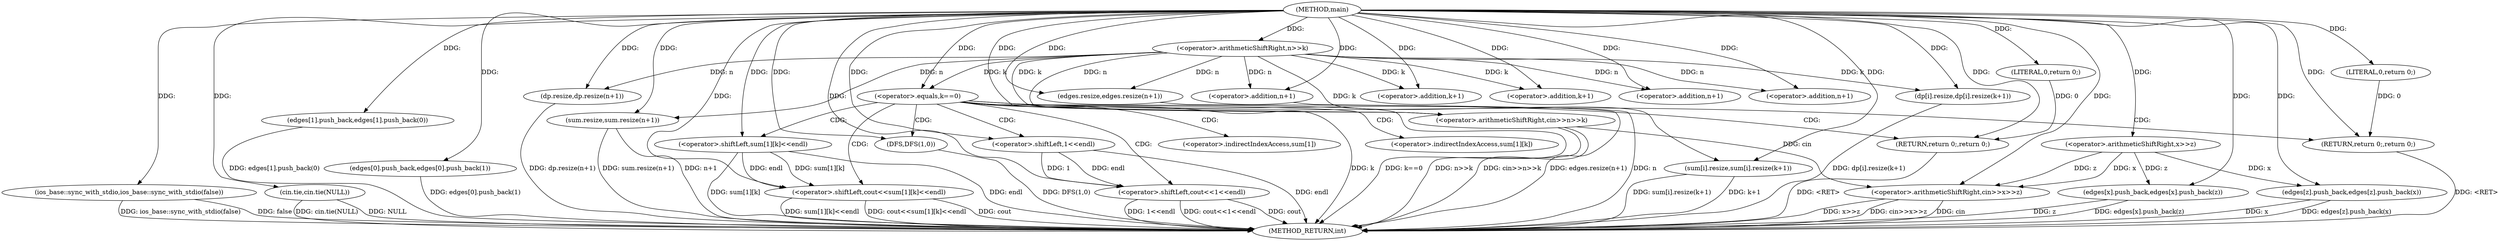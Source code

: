 digraph "main" {  
"1001400" [label = "(METHOD,main)" ]
"1001474" [label = "(METHOD_RETURN,int)" ]
"1001402" [label = "(ios_base::sync_with_stdio,ios_base::sync_with_stdio(false))" ]
"1001404" [label = "(cin.tie,cin.tie(NULL))" ]
"1001408" [label = "(<operator>.arithmeticShiftRight,cin>>n>>k)" ]
"1001413" [label = "(edges.resize,edges.resize(n+1))" ]
"1001417" [label = "(dp.resize,dp.resize(n+1))" ]
"1001421" [label = "(sum.resize,sum.resize(n+1))" ]
"1001434" [label = "(edges[1].push_back,edges[1].push_back(0))" ]
"1001436" [label = "(edges[0].push_back,edges[0].push_back(1))" ]
"1001460" [label = "(DFS,DFS(1,0))" ]
"1001463" [label = "(<operator>.shiftLeft,cout<<sum[1][k]<<endl)" ]
"1001472" [label = "(RETURN,return 0;,return 0;)" ]
"1001426" [label = "(dp[i].resize,dp[i].resize(k+1))" ]
"1001430" [label = "(sum[i].resize,sum[i].resize(k+1))" ]
"1001439" [label = "(<operator>.arithmeticShiftRight,cin>>x>>z)" ]
"1001444" [label = "(edges[x].push_back,edges[x].push_back(z))" ]
"1001446" [label = "(edges[z].push_back,edges[z].push_back(x))" ]
"1001449" [label = "(<operator>.equals,k==0)" ]
"1001473" [label = "(LITERAL,0,return 0;)" ]
"1001410" [label = "(<operator>.arithmeticShiftRight,n>>k)" ]
"1001414" [label = "(<operator>.addition,n+1)" ]
"1001418" [label = "(<operator>.addition,n+1)" ]
"1001422" [label = "(<operator>.addition,n+1)" ]
"1001453" [label = "(<operator>.shiftLeft,cout<<1<<endl)" ]
"1001458" [label = "(RETURN,return 0;,return 0;)" ]
"1001465" [label = "(<operator>.shiftLeft,sum[1][k]<<endl)" ]
"1001427" [label = "(<operator>.addition,k+1)" ]
"1001431" [label = "(<operator>.addition,k+1)" ]
"1001441" [label = "(<operator>.arithmeticShiftRight,x>>z)" ]
"1001459" [label = "(LITERAL,0,return 0;)" ]
"1001455" [label = "(<operator>.shiftLeft,1<<endl)" ]
"1001466" [label = "(<operator>.indirectIndexAccess,sum[1][k])" ]
"1001467" [label = "(<operator>.indirectIndexAccess,sum[1])" ]
  "1001458" -> "1001474"  [ label = "DDG: <RET>"] 
  "1001472" -> "1001474"  [ label = "DDG: <RET>"] 
  "1001402" -> "1001474"  [ label = "DDG: ios_base::sync_with_stdio(false)"] 
  "1001404" -> "1001474"  [ label = "DDG: cin.tie(NULL)"] 
  "1001408" -> "1001474"  [ label = "DDG: n>>k"] 
  "1001408" -> "1001474"  [ label = "DDG: cin>>n>>k"] 
  "1001413" -> "1001474"  [ label = "DDG: edges.resize(n+1)"] 
  "1001417" -> "1001474"  [ label = "DDG: dp.resize(n+1)"] 
  "1001422" -> "1001474"  [ label = "DDG: n"] 
  "1001421" -> "1001474"  [ label = "DDG: n+1"] 
  "1001421" -> "1001474"  [ label = "DDG: sum.resize(n+1)"] 
  "1001426" -> "1001474"  [ label = "DDG: dp[i].resize(k+1)"] 
  "1001430" -> "1001474"  [ label = "DDG: k+1"] 
  "1001430" -> "1001474"  [ label = "DDG: sum[i].resize(k+1)"] 
  "1001434" -> "1001474"  [ label = "DDG: edges[1].push_back(0)"] 
  "1001436" -> "1001474"  [ label = "DDG: edges[0].push_back(1)"] 
  "1001439" -> "1001474"  [ label = "DDG: cin"] 
  "1001439" -> "1001474"  [ label = "DDG: x>>z"] 
  "1001439" -> "1001474"  [ label = "DDG: cin>>x>>z"] 
  "1001444" -> "1001474"  [ label = "DDG: z"] 
  "1001444" -> "1001474"  [ label = "DDG: edges[x].push_back(z)"] 
  "1001446" -> "1001474"  [ label = "DDG: x"] 
  "1001446" -> "1001474"  [ label = "DDG: edges[z].push_back(x)"] 
  "1001449" -> "1001474"  [ label = "DDG: k"] 
  "1001449" -> "1001474"  [ label = "DDG: k==0"] 
  "1001460" -> "1001474"  [ label = "DDG: DFS(1,0)"] 
  "1001463" -> "1001474"  [ label = "DDG: cout"] 
  "1001465" -> "1001474"  [ label = "DDG: sum[1][k]"] 
  "1001465" -> "1001474"  [ label = "DDG: endl"] 
  "1001463" -> "1001474"  [ label = "DDG: sum[1][k]<<endl"] 
  "1001463" -> "1001474"  [ label = "DDG: cout<<sum[1][k]<<endl"] 
  "1001453" -> "1001474"  [ label = "DDG: cout"] 
  "1001455" -> "1001474"  [ label = "DDG: endl"] 
  "1001453" -> "1001474"  [ label = "DDG: 1<<endl"] 
  "1001453" -> "1001474"  [ label = "DDG: cout<<1<<endl"] 
  "1001402" -> "1001474"  [ label = "DDG: false"] 
  "1001404" -> "1001474"  [ label = "DDG: NULL"] 
  "1001473" -> "1001472"  [ label = "DDG: 0"] 
  "1001400" -> "1001472"  [ label = "DDG: "] 
  "1001400" -> "1001402"  [ label = "DDG: "] 
  "1001400" -> "1001404"  [ label = "DDG: "] 
  "1001400" -> "1001408"  [ label = "DDG: "] 
  "1001410" -> "1001408"  [ label = "DDG: n"] 
  "1001410" -> "1001408"  [ label = "DDG: k"] 
  "1001410" -> "1001413"  [ label = "DDG: n"] 
  "1001400" -> "1001413"  [ label = "DDG: "] 
  "1001400" -> "1001417"  [ label = "DDG: "] 
  "1001410" -> "1001417"  [ label = "DDG: n"] 
  "1001400" -> "1001421"  [ label = "DDG: "] 
  "1001410" -> "1001421"  [ label = "DDG: n"] 
  "1001400" -> "1001434"  [ label = "DDG: "] 
  "1001400" -> "1001436"  [ label = "DDG: "] 
  "1001400" -> "1001460"  [ label = "DDG: "] 
  "1001400" -> "1001463"  [ label = "DDG: "] 
  "1001465" -> "1001463"  [ label = "DDG: sum[1][k]"] 
  "1001465" -> "1001463"  [ label = "DDG: endl"] 
  "1001400" -> "1001473"  [ label = "DDG: "] 
  "1001400" -> "1001410"  [ label = "DDG: "] 
  "1001410" -> "1001414"  [ label = "DDG: n"] 
  "1001400" -> "1001414"  [ label = "DDG: "] 
  "1001400" -> "1001418"  [ label = "DDG: "] 
  "1001410" -> "1001418"  [ label = "DDG: n"] 
  "1001400" -> "1001422"  [ label = "DDG: "] 
  "1001410" -> "1001422"  [ label = "DDG: n"] 
  "1001400" -> "1001426"  [ label = "DDG: "] 
  "1001410" -> "1001426"  [ label = "DDG: k"] 
  "1001400" -> "1001430"  [ label = "DDG: "] 
  "1001410" -> "1001430"  [ label = "DDG: k"] 
  "1001408" -> "1001439"  [ label = "DDG: cin"] 
  "1001400" -> "1001439"  [ label = "DDG: "] 
  "1001441" -> "1001439"  [ label = "DDG: z"] 
  "1001441" -> "1001439"  [ label = "DDG: x"] 
  "1001441" -> "1001444"  [ label = "DDG: z"] 
  "1001400" -> "1001444"  [ label = "DDG: "] 
  "1001441" -> "1001446"  [ label = "DDG: x"] 
  "1001400" -> "1001446"  [ label = "DDG: "] 
  "1001400" -> "1001449"  [ label = "DDG: "] 
  "1001410" -> "1001449"  [ label = "DDG: k"] 
  "1001459" -> "1001458"  [ label = "DDG: 0"] 
  "1001400" -> "1001458"  [ label = "DDG: "] 
  "1001400" -> "1001465"  [ label = "DDG: "] 
  "1001410" -> "1001427"  [ label = "DDG: k"] 
  "1001400" -> "1001427"  [ label = "DDG: "] 
  "1001400" -> "1001431"  [ label = "DDG: "] 
  "1001410" -> "1001431"  [ label = "DDG: k"] 
  "1001400" -> "1001441"  [ label = "DDG: "] 
  "1001400" -> "1001453"  [ label = "DDG: "] 
  "1001455" -> "1001453"  [ label = "DDG: endl"] 
  "1001455" -> "1001453"  [ label = "DDG: 1"] 
  "1001400" -> "1001459"  [ label = "DDG: "] 
  "1001400" -> "1001455"  [ label = "DDG: "] 
  "1001449" -> "1001458"  [ label = "CDG: "] 
  "1001449" -> "1001453"  [ label = "CDG: "] 
  "1001449" -> "1001472"  [ label = "CDG: "] 
  "1001449" -> "1001467"  [ label = "CDG: "] 
  "1001449" -> "1001455"  [ label = "CDG: "] 
  "1001449" -> "1001466"  [ label = "CDG: "] 
  "1001449" -> "1001465"  [ label = "CDG: "] 
  "1001449" -> "1001460"  [ label = "CDG: "] 
  "1001449" -> "1001463"  [ label = "CDG: "] 
}
